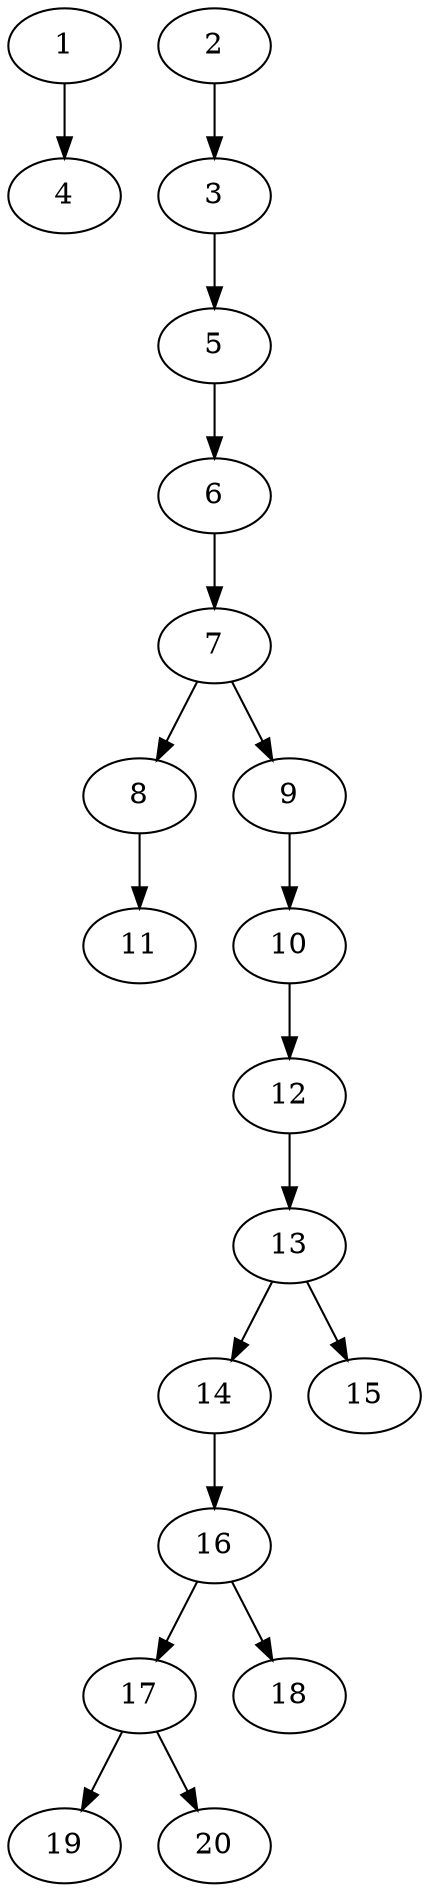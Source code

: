 // DAG automatically generated by daggen at Thu Oct  3 13:58:43 2019
// ./daggen --dot -n 20 --ccr 0.3 --fat 0.3 --regular 0.9 --density 0.5 --mindata 5242880 --maxdata 52428800 
digraph G {
  1 [size="59726507", alpha="0.17", expect_size="17917952"] 
  1 -> 4 [size ="17917952"]
  2 [size="145404587", alpha="0.12", expect_size="43621376"] 
  2 -> 3 [size ="43621376"]
  3 [size="98252800", alpha="0.15", expect_size="29475840"] 
  3 -> 5 [size ="29475840"]
  4 [size="53155840", alpha="0.04", expect_size="15946752"] 
  5 [size="51063467", alpha="0.12", expect_size="15319040"] 
  5 -> 6 [size ="15319040"]
  6 [size="53357227", alpha="0.08", expect_size="16007168"] 
  6 -> 7 [size ="16007168"]
  7 [size="144554667", alpha="0.10", expect_size="43366400"] 
  7 -> 8 [size ="43366400"]
  7 -> 9 [size ="43366400"]
  8 [size="50039467", alpha="0.08", expect_size="15011840"] 
  8 -> 11 [size ="15011840"]
  9 [size="174592000", alpha="0.17", expect_size="52377600"] 
  9 -> 10 [size ="52377600"]
  10 [size="105294507", alpha="0.10", expect_size="31588352"] 
  10 -> 12 [size ="31588352"]
  11 [size="100758187", alpha="0.08", expect_size="30227456"] 
  12 [size="76369920", alpha="0.15", expect_size="22910976"] 
  12 -> 13 [size ="22910976"]
  13 [size="174595413", alpha="0.12", expect_size="52378624"] 
  13 -> 14 [size ="52378624"]
  13 -> 15 [size ="52378624"]
  14 [size="132887893", alpha="0.16", expect_size="39866368"] 
  14 -> 16 [size ="39866368"]
  15 [size="166642347", alpha="0.14", expect_size="49992704"] 
  16 [size="102014293", alpha="0.10", expect_size="30604288"] 
  16 -> 17 [size ="30604288"]
  16 -> 18 [size ="30604288"]
  17 [size="161781760", alpha="0.06", expect_size="48534528"] 
  17 -> 19 [size ="48534528"]
  17 -> 20 [size ="48534528"]
  18 [size="86930773", alpha="0.10", expect_size="26079232"] 
  19 [size="151019520", alpha="0.14", expect_size="45305856"] 
  20 [size="125262507", alpha="0.02", expect_size="37578752"] 
}
